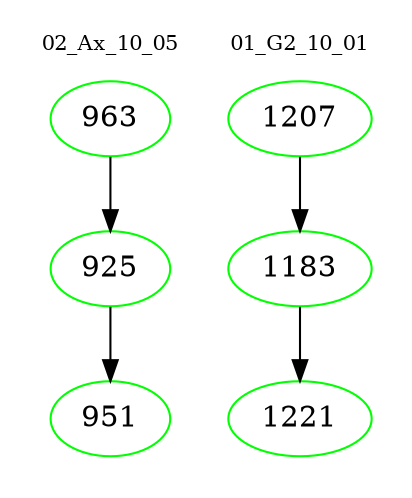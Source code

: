 digraph{
subgraph cluster_0 {
color = white
label = "02_Ax_10_05";
fontsize=10;
T0_963 [label="963", color="green"]
T0_963 -> T0_925 [color="black"]
T0_925 [label="925", color="green"]
T0_925 -> T0_951 [color="black"]
T0_951 [label="951", color="green"]
}
subgraph cluster_1 {
color = white
label = "01_G2_10_01";
fontsize=10;
T1_1207 [label="1207", color="green"]
T1_1207 -> T1_1183 [color="black"]
T1_1183 [label="1183", color="green"]
T1_1183 -> T1_1221 [color="black"]
T1_1221 [label="1221", color="green"]
}
}
